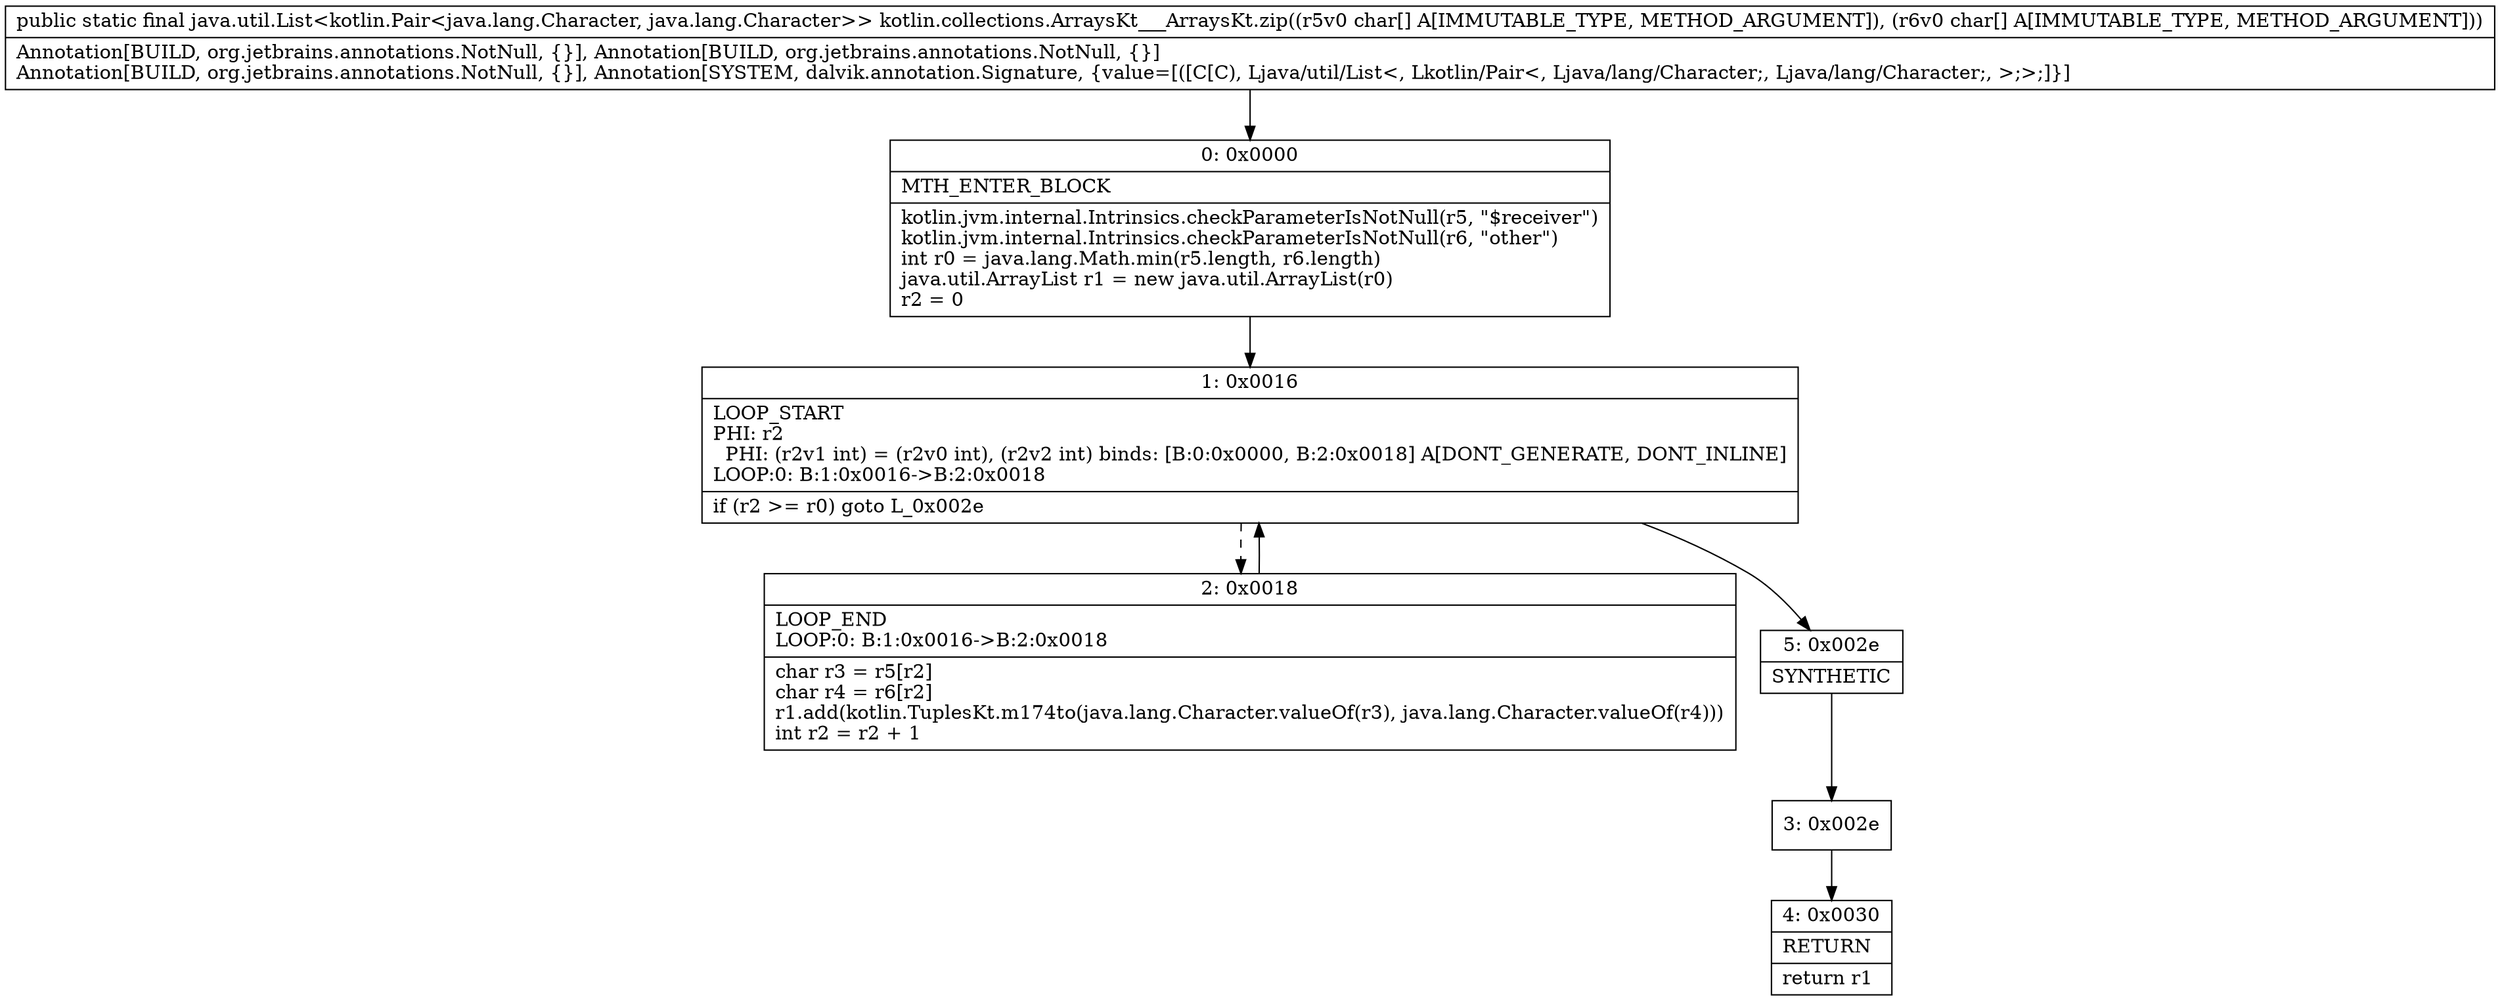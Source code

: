 digraph "CFG forkotlin.collections.ArraysKt___ArraysKt.zip([C[C)Ljava\/util\/List;" {
Node_0 [shape=record,label="{0\:\ 0x0000|MTH_ENTER_BLOCK\l|kotlin.jvm.internal.Intrinsics.checkParameterIsNotNull(r5, \"$receiver\")\lkotlin.jvm.internal.Intrinsics.checkParameterIsNotNull(r6, \"other\")\lint r0 = java.lang.Math.min(r5.length, r6.length)\ljava.util.ArrayList r1 = new java.util.ArrayList(r0)\lr2 = 0\l}"];
Node_1 [shape=record,label="{1\:\ 0x0016|LOOP_START\lPHI: r2 \l  PHI: (r2v1 int) = (r2v0 int), (r2v2 int) binds: [B:0:0x0000, B:2:0x0018] A[DONT_GENERATE, DONT_INLINE]\lLOOP:0: B:1:0x0016\-\>B:2:0x0018\l|if (r2 \>= r0) goto L_0x002e\l}"];
Node_2 [shape=record,label="{2\:\ 0x0018|LOOP_END\lLOOP:0: B:1:0x0016\-\>B:2:0x0018\l|char r3 = r5[r2]\lchar r4 = r6[r2]\lr1.add(kotlin.TuplesKt.m174to(java.lang.Character.valueOf(r3), java.lang.Character.valueOf(r4)))\lint r2 = r2 + 1\l}"];
Node_3 [shape=record,label="{3\:\ 0x002e}"];
Node_4 [shape=record,label="{4\:\ 0x0030|RETURN\l|return r1\l}"];
Node_5 [shape=record,label="{5\:\ 0x002e|SYNTHETIC\l}"];
MethodNode[shape=record,label="{public static final java.util.List\<kotlin.Pair\<java.lang.Character, java.lang.Character\>\> kotlin.collections.ArraysKt___ArraysKt.zip((r5v0 char[] A[IMMUTABLE_TYPE, METHOD_ARGUMENT]), (r6v0 char[] A[IMMUTABLE_TYPE, METHOD_ARGUMENT]))  | Annotation[BUILD, org.jetbrains.annotations.NotNull, \{\}], Annotation[BUILD, org.jetbrains.annotations.NotNull, \{\}]\lAnnotation[BUILD, org.jetbrains.annotations.NotNull, \{\}], Annotation[SYSTEM, dalvik.annotation.Signature, \{value=[([C[C), Ljava\/util\/List\<, Lkotlin\/Pair\<, Ljava\/lang\/Character;, Ljava\/lang\/Character;, \>;\>;]\}]\l}"];
MethodNode -> Node_0;
Node_0 -> Node_1;
Node_1 -> Node_2[style=dashed];
Node_1 -> Node_5;
Node_2 -> Node_1;
Node_3 -> Node_4;
Node_5 -> Node_3;
}

